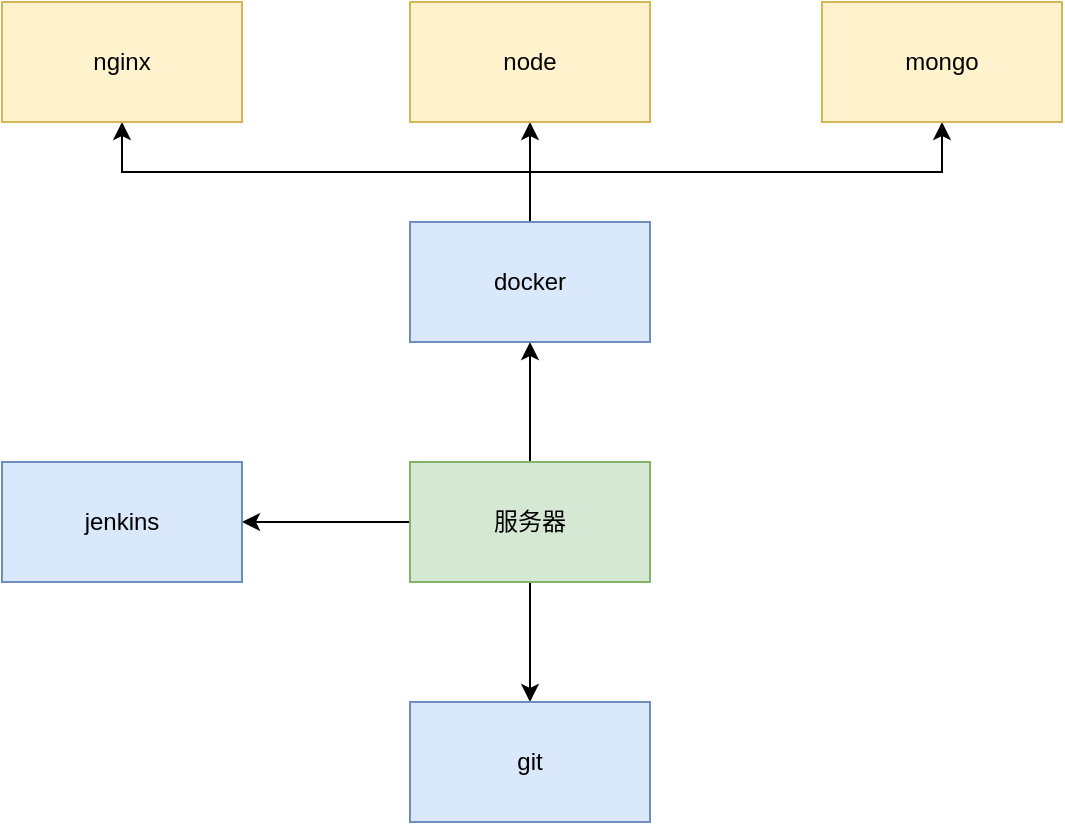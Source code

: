 <mxfile version="14.5.10" type="github"><diagram id="k56n4-QYQtf23_tvAlif" name="第 1 页"><mxGraphModel dx="2066" dy="1076" grid="1" gridSize="10" guides="1" tooltips="1" connect="1" arrows="1" fold="1" page="1" pageScale="1" pageWidth="827" pageHeight="1169" math="0" shadow="0"><root><mxCell id="0"/><mxCell id="1" parent="0"/><mxCell id="v35lrGVm6HXY6JenAuAG-6" style="edgeStyle=orthogonalEdgeStyle;rounded=0;orthogonalLoop=1;jettySize=auto;html=1;exitX=0.5;exitY=0;exitDx=0;exitDy=0;entryX=0.5;entryY=1;entryDx=0;entryDy=0;" edge="1" parent="1" source="v35lrGVm6HXY6JenAuAG-2" target="v35lrGVm6HXY6JenAuAG-3"><mxGeometry relative="1" as="geometry"/></mxCell><mxCell id="v35lrGVm6HXY6JenAuAG-7" style="edgeStyle=orthogonalEdgeStyle;rounded=0;orthogonalLoop=1;jettySize=auto;html=1;exitX=0.5;exitY=1;exitDx=0;exitDy=0;" edge="1" parent="1" source="v35lrGVm6HXY6JenAuAG-2" target="v35lrGVm6HXY6JenAuAG-4"><mxGeometry relative="1" as="geometry"/></mxCell><mxCell id="v35lrGVm6HXY6JenAuAG-15" style="edgeStyle=orthogonalEdgeStyle;rounded=0;orthogonalLoop=1;jettySize=auto;html=1;exitX=0;exitY=0.5;exitDx=0;exitDy=0;entryX=1;entryY=0.5;entryDx=0;entryDy=0;" edge="1" parent="1" source="v35lrGVm6HXY6JenAuAG-2" target="v35lrGVm6HXY6JenAuAG-14"><mxGeometry relative="1" as="geometry"/></mxCell><mxCell id="v35lrGVm6HXY6JenAuAG-2" value="服务器" style="rounded=0;whiteSpace=wrap;html=1;fillColor=#d5e8d4;strokeColor=#82b366;" vertex="1" parent="1"><mxGeometry x="354" y="480" width="120" height="60" as="geometry"/></mxCell><mxCell id="v35lrGVm6HXY6JenAuAG-11" style="edgeStyle=orthogonalEdgeStyle;rounded=0;orthogonalLoop=1;jettySize=auto;html=1;exitX=0.5;exitY=0;exitDx=0;exitDy=0;entryX=0.5;entryY=1;entryDx=0;entryDy=0;" edge="1" parent="1" source="v35lrGVm6HXY6JenAuAG-3" target="v35lrGVm6HXY6JenAuAG-10"><mxGeometry relative="1" as="geometry"/></mxCell><mxCell id="v35lrGVm6HXY6JenAuAG-12" style="edgeStyle=orthogonalEdgeStyle;rounded=0;orthogonalLoop=1;jettySize=auto;html=1;exitX=0.5;exitY=0;exitDx=0;exitDy=0;entryX=0.5;entryY=1;entryDx=0;entryDy=0;" edge="1" parent="1" source="v35lrGVm6HXY6JenAuAG-3" target="v35lrGVm6HXY6JenAuAG-8"><mxGeometry relative="1" as="geometry"/></mxCell><mxCell id="v35lrGVm6HXY6JenAuAG-13" style="edgeStyle=orthogonalEdgeStyle;rounded=0;orthogonalLoop=1;jettySize=auto;html=1;exitX=0.5;exitY=0;exitDx=0;exitDy=0;" edge="1" parent="1" source="v35lrGVm6HXY6JenAuAG-3" target="v35lrGVm6HXY6JenAuAG-9"><mxGeometry relative="1" as="geometry"/></mxCell><mxCell id="v35lrGVm6HXY6JenAuAG-3" value="docker" style="rounded=0;whiteSpace=wrap;html=1;fillColor=#dae8fc;strokeColor=#6c8ebf;" vertex="1" parent="1"><mxGeometry x="354" y="360" width="120" height="60" as="geometry"/></mxCell><mxCell id="v35lrGVm6HXY6JenAuAG-4" value="git" style="rounded=0;whiteSpace=wrap;html=1;fillColor=#dae8fc;strokeColor=#6c8ebf;" vertex="1" parent="1"><mxGeometry x="354" y="600" width="120" height="60" as="geometry"/></mxCell><mxCell id="v35lrGVm6HXY6JenAuAG-8" value="node" style="rounded=0;whiteSpace=wrap;html=1;fillColor=#fff2cc;strokeColor=#d6b656;" vertex="1" parent="1"><mxGeometry x="354" y="250" width="120" height="60" as="geometry"/></mxCell><mxCell id="v35lrGVm6HXY6JenAuAG-9" value="mongo" style="rounded=0;whiteSpace=wrap;html=1;fillColor=#fff2cc;strokeColor=#d6b656;" vertex="1" parent="1"><mxGeometry x="560" y="250" width="120" height="60" as="geometry"/></mxCell><mxCell id="v35lrGVm6HXY6JenAuAG-10" value="nginx" style="rounded=0;whiteSpace=wrap;html=1;fillColor=#fff2cc;strokeColor=#d6b656;" vertex="1" parent="1"><mxGeometry x="150" y="250" width="120" height="60" as="geometry"/></mxCell><mxCell id="v35lrGVm6HXY6JenAuAG-14" value="jenkins" style="rounded=0;whiteSpace=wrap;html=1;fillColor=#dae8fc;strokeColor=#6c8ebf;" vertex="1" parent="1"><mxGeometry x="150" y="480" width="120" height="60" as="geometry"/></mxCell></root></mxGraphModel></diagram></mxfile>